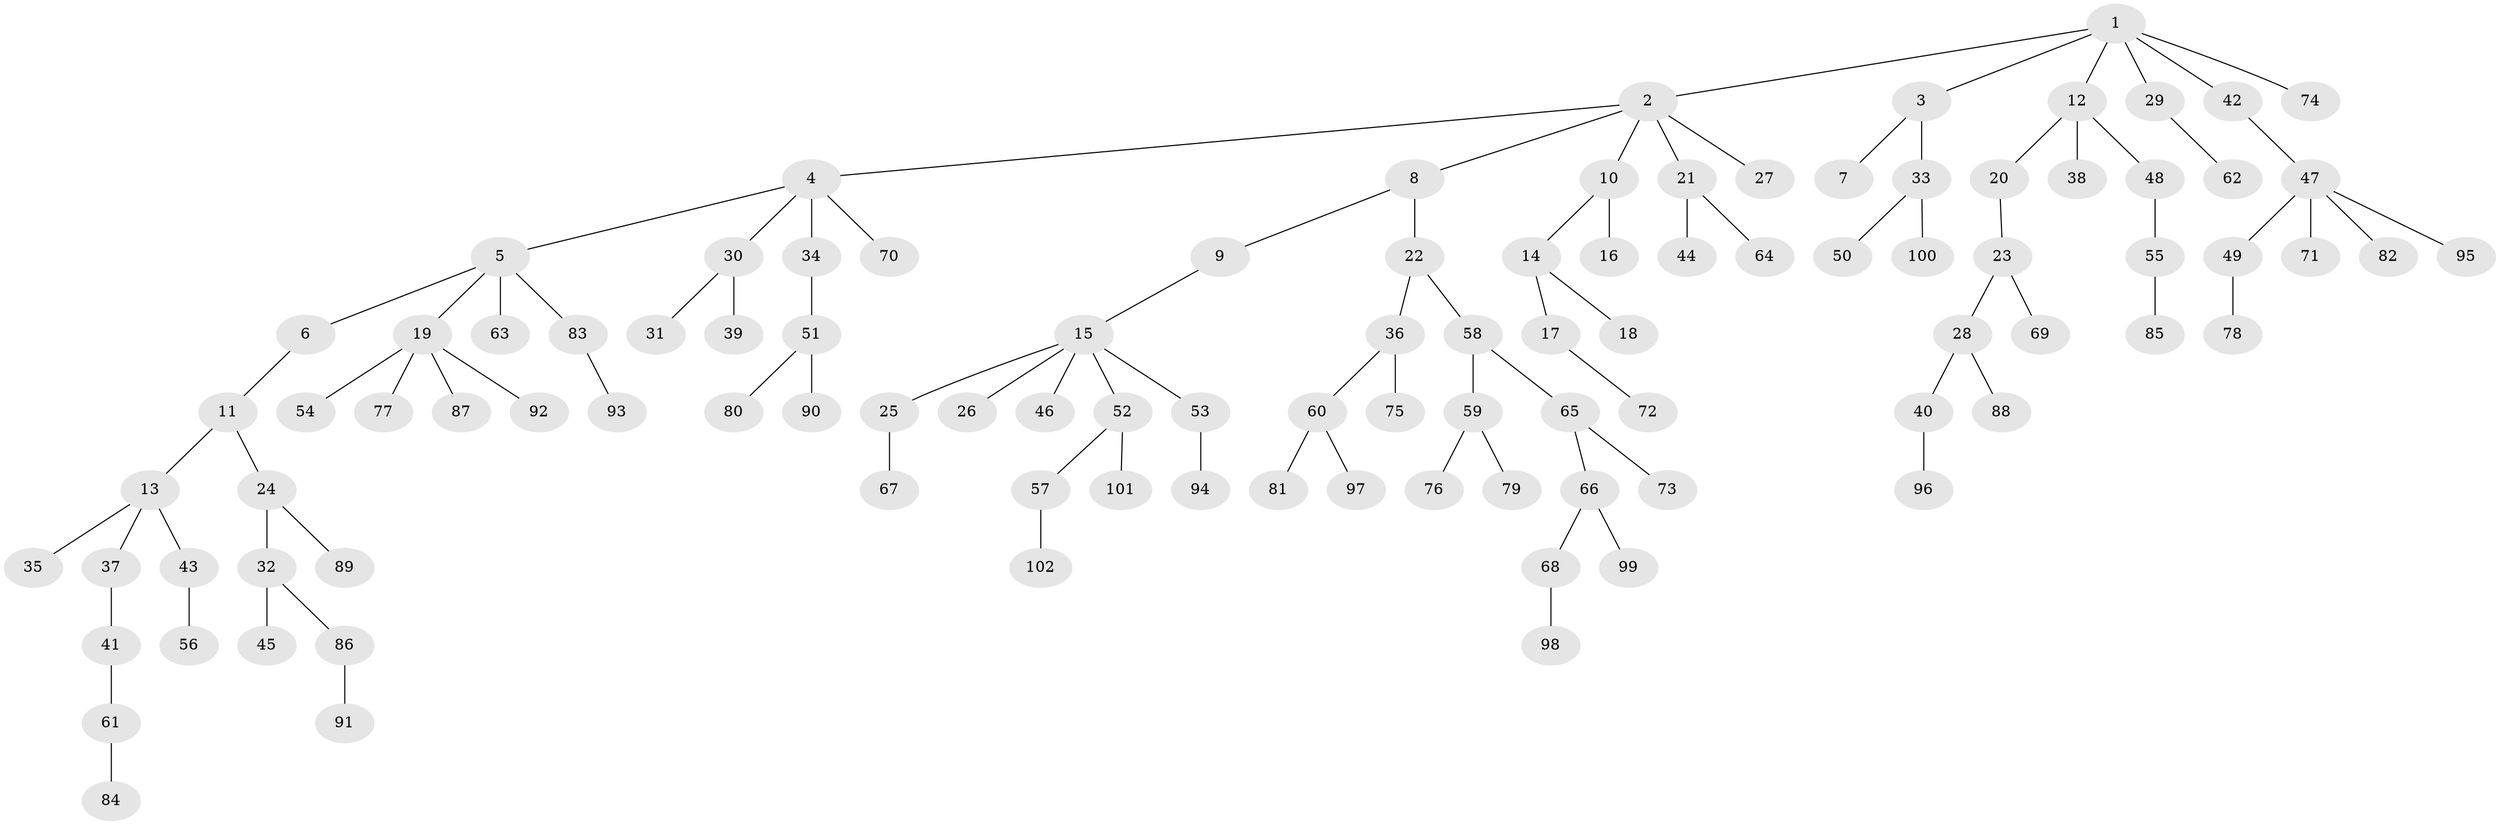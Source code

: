 // coarse degree distribution, {3: 0.16129032258064516, 5: 0.03225806451612903, 2: 0.1935483870967742, 1: 0.5161290322580645, 4: 0.0967741935483871}
// Generated by graph-tools (version 1.1) at 2025/37/03/04/25 23:37:29]
// undirected, 102 vertices, 101 edges
graph export_dot {
  node [color=gray90,style=filled];
  1;
  2;
  3;
  4;
  5;
  6;
  7;
  8;
  9;
  10;
  11;
  12;
  13;
  14;
  15;
  16;
  17;
  18;
  19;
  20;
  21;
  22;
  23;
  24;
  25;
  26;
  27;
  28;
  29;
  30;
  31;
  32;
  33;
  34;
  35;
  36;
  37;
  38;
  39;
  40;
  41;
  42;
  43;
  44;
  45;
  46;
  47;
  48;
  49;
  50;
  51;
  52;
  53;
  54;
  55;
  56;
  57;
  58;
  59;
  60;
  61;
  62;
  63;
  64;
  65;
  66;
  67;
  68;
  69;
  70;
  71;
  72;
  73;
  74;
  75;
  76;
  77;
  78;
  79;
  80;
  81;
  82;
  83;
  84;
  85;
  86;
  87;
  88;
  89;
  90;
  91;
  92;
  93;
  94;
  95;
  96;
  97;
  98;
  99;
  100;
  101;
  102;
  1 -- 2;
  1 -- 3;
  1 -- 12;
  1 -- 29;
  1 -- 42;
  1 -- 74;
  2 -- 4;
  2 -- 8;
  2 -- 10;
  2 -- 21;
  2 -- 27;
  3 -- 7;
  3 -- 33;
  4 -- 5;
  4 -- 30;
  4 -- 34;
  4 -- 70;
  5 -- 6;
  5 -- 19;
  5 -- 63;
  5 -- 83;
  6 -- 11;
  8 -- 9;
  8 -- 22;
  9 -- 15;
  10 -- 14;
  10 -- 16;
  11 -- 13;
  11 -- 24;
  12 -- 20;
  12 -- 38;
  12 -- 48;
  13 -- 35;
  13 -- 37;
  13 -- 43;
  14 -- 17;
  14 -- 18;
  15 -- 25;
  15 -- 26;
  15 -- 46;
  15 -- 52;
  15 -- 53;
  17 -- 72;
  19 -- 54;
  19 -- 77;
  19 -- 87;
  19 -- 92;
  20 -- 23;
  21 -- 44;
  21 -- 64;
  22 -- 36;
  22 -- 58;
  23 -- 28;
  23 -- 69;
  24 -- 32;
  24 -- 89;
  25 -- 67;
  28 -- 40;
  28 -- 88;
  29 -- 62;
  30 -- 31;
  30 -- 39;
  32 -- 45;
  32 -- 86;
  33 -- 50;
  33 -- 100;
  34 -- 51;
  36 -- 60;
  36 -- 75;
  37 -- 41;
  40 -- 96;
  41 -- 61;
  42 -- 47;
  43 -- 56;
  47 -- 49;
  47 -- 71;
  47 -- 82;
  47 -- 95;
  48 -- 55;
  49 -- 78;
  51 -- 80;
  51 -- 90;
  52 -- 57;
  52 -- 101;
  53 -- 94;
  55 -- 85;
  57 -- 102;
  58 -- 59;
  58 -- 65;
  59 -- 76;
  59 -- 79;
  60 -- 81;
  60 -- 97;
  61 -- 84;
  65 -- 66;
  65 -- 73;
  66 -- 68;
  66 -- 99;
  68 -- 98;
  83 -- 93;
  86 -- 91;
}
